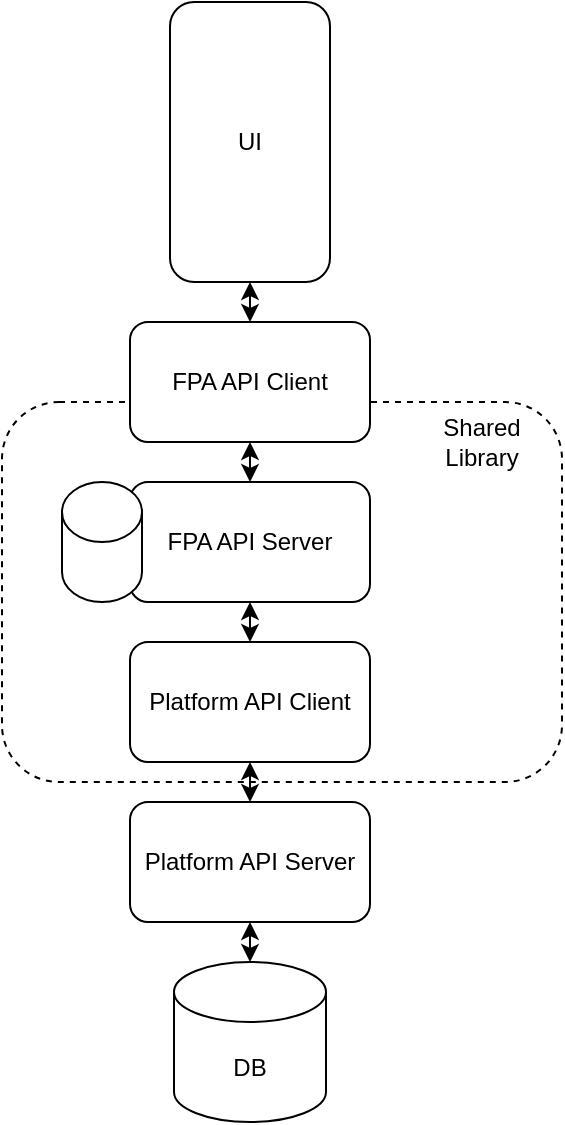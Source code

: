 <mxfile version="14.6.13" type="github">
  <diagram id="MjMGqF-46WkJ2qRBwPvp" name="Page-1">
    <mxGraphModel dx="1350" dy="774" grid="1" gridSize="10" guides="1" tooltips="1" connect="1" arrows="1" fold="1" page="1" pageScale="1" pageWidth="827" pageHeight="1169" math="0" shadow="0">
      <root>
        <mxCell id="0" />
        <mxCell id="1" parent="0" />
        <mxCell id="24lAhe8oEmpY3K6IrWR_-10" value="" style="rounded=1;whiteSpace=wrap;html=1;dashed=1;" vertex="1" parent="1">
          <mxGeometry x="250" y="270" width="280" height="190" as="geometry" />
        </mxCell>
        <mxCell id="24lAhe8oEmpY3K6IrWR_-2" value="UI" style="rounded=1;whiteSpace=wrap;html=1;" vertex="1" parent="1">
          <mxGeometry x="334" y="70" width="80" height="140" as="geometry" />
        </mxCell>
        <mxCell id="24lAhe8oEmpY3K6IrWR_-5" value="FPA API Server" style="rounded=1;whiteSpace=wrap;html=1;" vertex="1" parent="1">
          <mxGeometry x="314" y="310" width="120" height="60" as="geometry" />
        </mxCell>
        <mxCell id="24lAhe8oEmpY3K6IrWR_-6" value="Platform API Client" style="rounded=1;whiteSpace=wrap;html=1;" vertex="1" parent="1">
          <mxGeometry x="314" y="390" width="120" height="60" as="geometry" />
        </mxCell>
        <mxCell id="24lAhe8oEmpY3K6IrWR_-8" value="Platform API Server" style="rounded=1;whiteSpace=wrap;html=1;" vertex="1" parent="1">
          <mxGeometry x="314" y="470" width="120" height="60" as="geometry" />
        </mxCell>
        <mxCell id="24lAhe8oEmpY3K6IrWR_-9" value="FPA API Client" style="rounded=1;whiteSpace=wrap;html=1;" vertex="1" parent="1">
          <mxGeometry x="314" y="230" width="120" height="60" as="geometry" />
        </mxCell>
        <mxCell id="24lAhe8oEmpY3K6IrWR_-12" value="DB" style="shape=cylinder3;whiteSpace=wrap;html=1;boundedLbl=1;backgroundOutline=1;size=15;" vertex="1" parent="1">
          <mxGeometry x="336" y="550" width="76" height="80" as="geometry" />
        </mxCell>
        <mxCell id="24lAhe8oEmpY3K6IrWR_-13" value="" style="shape=cylinder3;whiteSpace=wrap;html=1;boundedLbl=1;backgroundOutline=1;size=15;" vertex="1" parent="1">
          <mxGeometry x="280" y="310" width="40" height="60" as="geometry" />
        </mxCell>
        <mxCell id="24lAhe8oEmpY3K6IrWR_-14" value="Shared Library" style="text;html=1;strokeColor=none;fillColor=none;align=center;verticalAlign=middle;whiteSpace=wrap;rounded=0;" vertex="1" parent="1">
          <mxGeometry x="470" y="280" width="40" height="20" as="geometry" />
        </mxCell>
        <mxCell id="24lAhe8oEmpY3K6IrWR_-15" value="" style="endArrow=classic;startArrow=classic;html=1;exitX=0.5;exitY=0;exitDx=0;exitDy=0;entryX=0.5;entryY=1;entryDx=0;entryDy=0;" edge="1" parent="1" source="24lAhe8oEmpY3K6IrWR_-9" target="24lAhe8oEmpY3K6IrWR_-2">
          <mxGeometry width="50" height="50" relative="1" as="geometry">
            <mxPoint x="370" y="230" as="sourcePoint" />
            <mxPoint x="370" y="210" as="targetPoint" />
          </mxGeometry>
        </mxCell>
        <mxCell id="24lAhe8oEmpY3K6IrWR_-20" value="" style="endArrow=classic;startArrow=classic;html=1;entryX=0.5;entryY=0;entryDx=0;entryDy=0;exitX=0.5;exitY=1;exitDx=0;exitDy=0;exitPerimeter=0;" edge="1" parent="1" source="24lAhe8oEmpY3K6IrWR_-9" target="24lAhe8oEmpY3K6IrWR_-5">
          <mxGeometry width="50" height="50" relative="1" as="geometry">
            <mxPoint x="380" y="240" as="sourcePoint" />
            <mxPoint x="380" y="300" as="targetPoint" />
          </mxGeometry>
        </mxCell>
        <mxCell id="24lAhe8oEmpY3K6IrWR_-22" value="" style="endArrow=classic;startArrow=classic;html=1;entryX=0.5;entryY=1;entryDx=0;entryDy=0;" edge="1" parent="1" target="24lAhe8oEmpY3K6IrWR_-5">
          <mxGeometry width="50" height="50" relative="1" as="geometry">
            <mxPoint x="374" y="390" as="sourcePoint" />
            <mxPoint x="440" y="390" as="targetPoint" />
            <Array as="points" />
          </mxGeometry>
        </mxCell>
        <mxCell id="24lAhe8oEmpY3K6IrWR_-23" value="" style="endArrow=classic;startArrow=classic;html=1;exitX=0.5;exitY=0;exitDx=0;exitDy=0;exitPerimeter=0;entryX=0.5;entryY=1;entryDx=0;entryDy=0;" edge="1" parent="1" source="24lAhe8oEmpY3K6IrWR_-12" target="24lAhe8oEmpY3K6IrWR_-8">
          <mxGeometry width="50" height="50" relative="1" as="geometry">
            <mxPoint x="390" y="550" as="sourcePoint" />
            <mxPoint x="440" y="500" as="targetPoint" />
          </mxGeometry>
        </mxCell>
        <mxCell id="24lAhe8oEmpY3K6IrWR_-24" value="" style="endArrow=classic;startArrow=classic;html=1;exitX=0.5;exitY=0;exitDx=0;exitDy=0;entryX=0.5;entryY=1;entryDx=0;entryDy=0;" edge="1" parent="1" source="24lAhe8oEmpY3K6IrWR_-8" target="24lAhe8oEmpY3K6IrWR_-6">
          <mxGeometry width="50" height="50" relative="1" as="geometry">
            <mxPoint x="390" y="550" as="sourcePoint" />
            <mxPoint x="440" y="500" as="targetPoint" />
          </mxGeometry>
        </mxCell>
      </root>
    </mxGraphModel>
  </diagram>
</mxfile>
